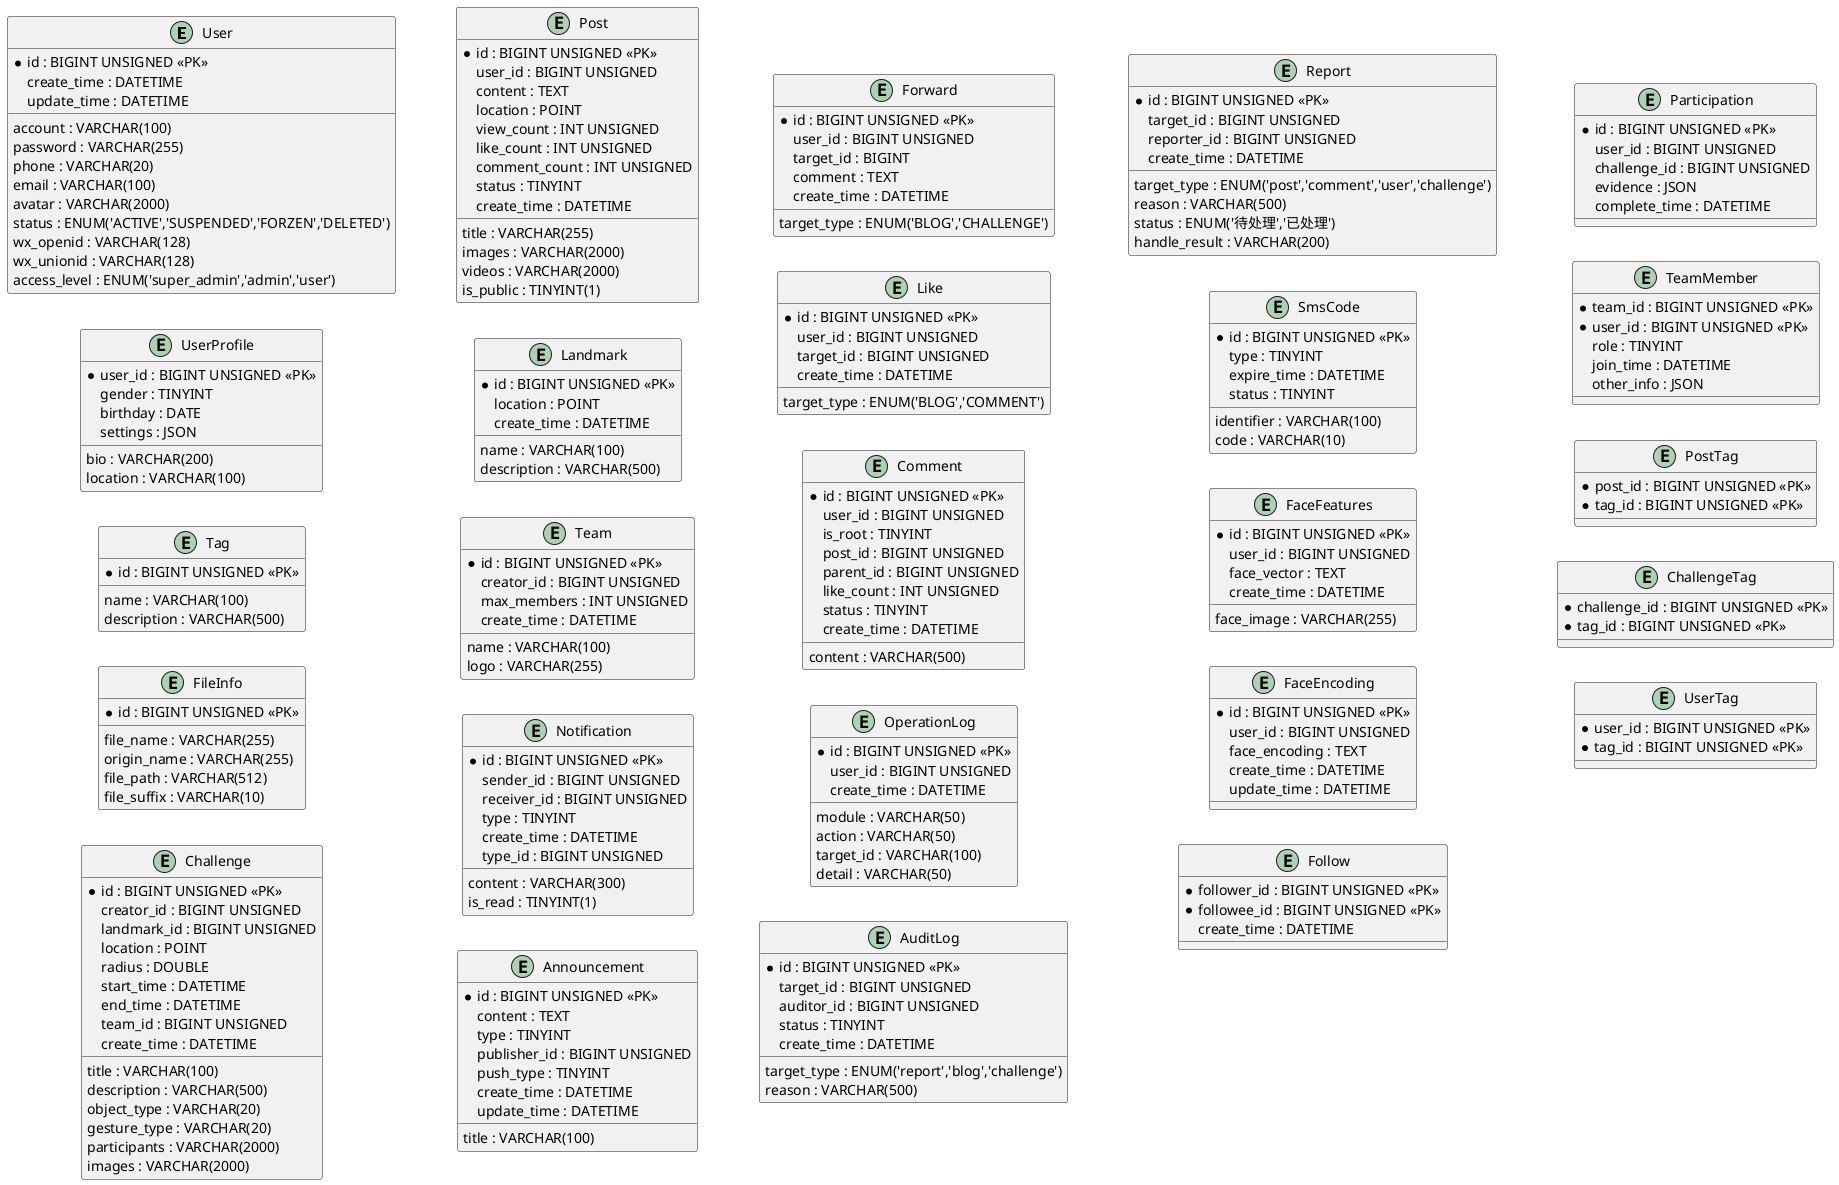 @startuml

' 设置方向为垂直排列
left to right direction

' 用户表
entity User {
  * id : BIGINT UNSIGNED <<PK>>
  account : VARCHAR(100)
  password : VARCHAR(255)
  phone : VARCHAR(20)
  email : VARCHAR(100)
  avatar : VARCHAR(2000)
  status : ENUM('ACTIVE','SUSPENDED','FORZEN','DELETED')
  wx_openid : VARCHAR(128)
  wx_unionid : VARCHAR(128)
  create_time : DATETIME
  update_time : DATETIME
  access_level : ENUM('super_admin','admin','user')
}

' 用户资料扩展表
entity UserProfile {
  * user_id : BIGINT UNSIGNED <<PK>>
  gender : TINYINT
  birthday : DATE
  bio : VARCHAR(200)
  settings : JSON
  location : VARCHAR(100)
}

' 标签表
entity Tag {
  * id : BIGINT UNSIGNED <<PK>>
  name : VARCHAR(100)
  description : VARCHAR(500)
}

' 文件信息表
entity FileInfo {
  * id : BIGINT UNSIGNED <<PK>>
  file_name : VARCHAR(255)
  origin_name : VARCHAR(255)
  file_path : VARCHAR(512)
  file_suffix : VARCHAR(10)
}

' 挑战主表
entity Challenge {
  * id : BIGINT UNSIGNED <<PK>>
  title : VARCHAR(100)
  description : VARCHAR(500)
  creator_id : BIGINT UNSIGNED
  object_type : VARCHAR(20)
  gesture_type : VARCHAR(20)
  landmark_id : BIGINT UNSIGNED
  location : POINT
  radius : DOUBLE
  start_time : DATETIME
  end_time : DATETIME
  participants : VARCHAR(2000)
  team_id : BIGINT UNSIGNED
  create_time : DATETIME
  images : VARCHAR(2000)
}

' 博文表
entity Post {
  * id : BIGINT UNSIGNED <<PK>>
  user_id : BIGINT UNSIGNED
  title : VARCHAR(255)
  content : TEXT
  images : VARCHAR(2000)
  videos : VARCHAR(2000)
  location : POINT
  is_public : TINYINT(1)
  view_count : INT UNSIGNED
  like_count : INT UNSIGNED
  comment_count : INT UNSIGNED
  status : TINYINT
  create_time : DATETIME
}

' 地标表
entity Landmark {
  * id : BIGINT UNSIGNED <<PK>>
  name : VARCHAR(100)
  description : VARCHAR(500)
  location : POINT
  create_time : DATETIME
}

' 群组表
entity Team {
  * id : BIGINT UNSIGNED <<PK>>
  name : VARCHAR(100)
  logo : VARCHAR(255)
  creator_id : BIGINT UNSIGNED
  max_members : INT UNSIGNED
  create_time : DATETIME
}

' 通知表
entity Notification {
  * id : BIGINT UNSIGNED <<PK>>
  sender_id : BIGINT UNSIGNED
  receiver_id : BIGINT UNSIGNED
  type : TINYINT
  content : VARCHAR(300)
  is_read : TINYINT(1)
  create_time : DATETIME
  type_id : BIGINT UNSIGNED
}

' 公告表
entity Announcement {
  * id : BIGINT UNSIGNED <<PK>>
  title : VARCHAR(100)
  content : TEXT
  type : TINYINT
  publisher_id : BIGINT UNSIGNED
  push_type : TINYINT
  create_time : DATETIME
  update_time : DATETIME
}

' 转发表
entity Forward {
  * id : BIGINT UNSIGNED <<PK>>
  user_id : BIGINT UNSIGNED
  target_type : ENUM('BLOG','CHALLENGE')
  target_id : BIGINT
  comment : TEXT
  create_time : DATETIME
}

' 点赞记录表
entity Like {
  * id : BIGINT UNSIGNED <<PK>>
  user_id : BIGINT UNSIGNED
  target_type : ENUM('BLOG','COMMENT')
  target_id : BIGINT UNSIGNED
  create_time : DATETIME
}

' 评论表
entity Comment {
  * id : BIGINT UNSIGNED <<PK>>
  user_id : BIGINT UNSIGNED
  is_root : TINYINT
  post_id : BIGINT UNSIGNED
  parent_id : BIGINT UNSIGNED
  content : VARCHAR(500)
  like_count : INT UNSIGNED
  status : TINYINT
  create_time : DATETIME
}

' 操作日志表
entity OperationLog {
  * id : BIGINT UNSIGNED <<PK>>
  user_id : BIGINT UNSIGNED
  module : VARCHAR(50)
  action : VARCHAR(50)
  target_id : VARCHAR(100)
  detail : VARCHAR(50)
  create_time : DATETIME
}

' 审核日志表
entity AuditLog {
  * id : BIGINT UNSIGNED <<PK>>
  target_type : ENUM('report','blog','challenge')
  target_id : BIGINT UNSIGNED
  auditor_id : BIGINT UNSIGNED
  status : TINYINT
  reason : VARCHAR(500)
  create_time : DATETIME
}

' 举报记录表
entity Report {
  * id : BIGINT UNSIGNED <<PK>>
  target_type : ENUM('post','comment','user','challenge')
  target_id : BIGINT UNSIGNED
  reason : VARCHAR(500)
  reporter_id : BIGINT UNSIGNED
  status : ENUM('待处理','已处理')
  handle_result : VARCHAR(200)
  create_time : DATETIME
}

' 验证码表
entity SmsCode {
  * id : BIGINT UNSIGNED <<PK>>
  identifier : VARCHAR(100)
  type : TINYINT
  code : VARCHAR(10)
  expire_time : DATETIME
  status : TINYINT
}

' 人脸特征表
entity FaceFeatures {
  * id : BIGINT UNSIGNED <<PK>>
  user_id : BIGINT UNSIGNED
  face_image : VARCHAR(255)
  face_vector : TEXT
  create_time : DATETIME
}

' 用户编码表
entity FaceEncoding {
  * id : BIGINT UNSIGNED <<PK>>
  user_id : BIGINT UNSIGNED
  face_encoding : TEXT
  create_time : DATETIME
  update_time : DATETIME
}

' 关注关系表
entity Follow {
  * follower_id : BIGINT UNSIGNED <<PK>>
  * followee_id : BIGINT UNSIGNED <<PK>>
  create_time : DATETIME
}

' 挑战参与记录表
entity Participation {
  * id : BIGINT UNSIGNED <<PK>>
  user_id : BIGINT UNSIGNED
  challenge_id : BIGINT UNSIGNED
  evidence : JSON
  complete_time : DATETIME
}

' 群组成员表
entity TeamMember {
  * team_id : BIGINT UNSIGNED <<PK>>
  * user_id : BIGINT UNSIGNED <<PK>>
  role : TINYINT
  join_time : DATETIME
  other_info : JSON
}

' 博文标签关联表
entity PostTag {
  * post_id : BIGINT UNSIGNED <<PK>>
  * tag_id : BIGINT UNSIGNED <<PK>>
}

' 挑战标签关联表
entity ChallengeTag {
  * challenge_id : BIGINT UNSIGNED <<PK>>
  * tag_id : BIGINT UNSIGNED <<PK>>
}

' 用户标签关联表
entity UserTag {
  * user_id : BIGINT UNSIGNED <<PK>>
  * tag_id : BIGINT UNSIGNED <<PK>>
}

@enduml